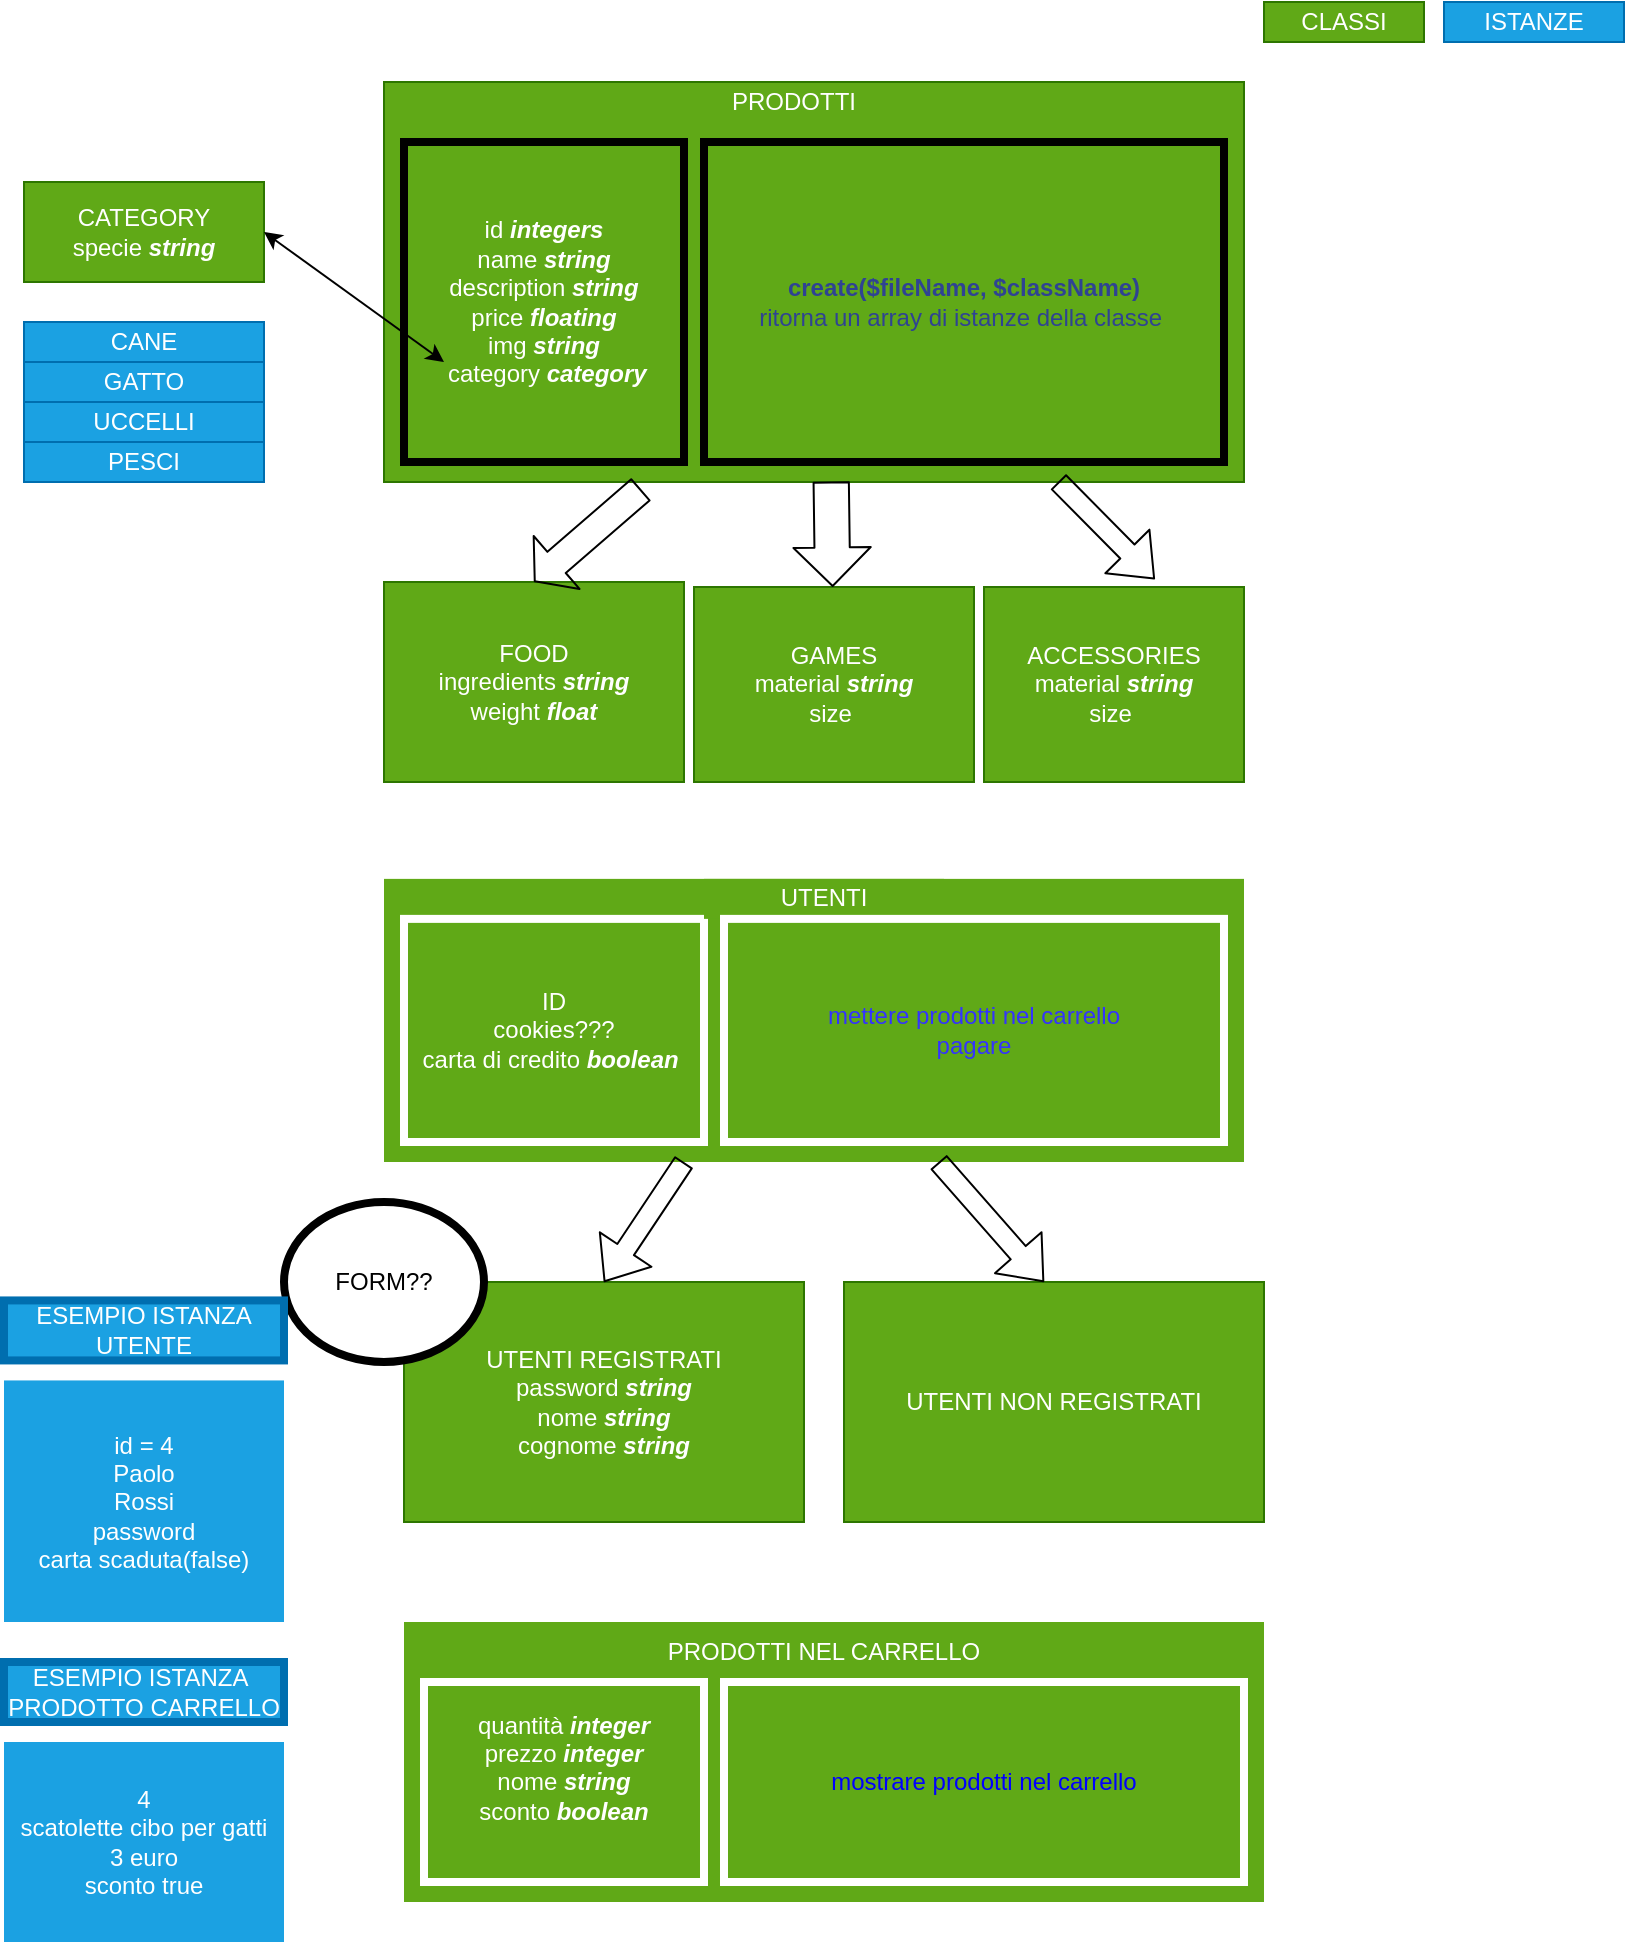 <mxfile>
    <diagram id="0DfVgZLiSyY7PZttRIFc" name="Page-1">
        <mxGraphModel dx="878" dy="662" grid="1" gridSize="10" guides="1" tooltips="1" connect="1" arrows="1" fold="1" page="1" pageScale="1" pageWidth="850" pageHeight="1100" math="0" shadow="0">
            <root>
                <mxCell id="0"/>
                <mxCell id="1" parent="0"/>
                <mxCell id="39" value="" style="rounded=0;whiteSpace=wrap;html=1;strokeColor=none;strokeWidth=3;fontColor=#ffffff;fillColor=#60a917;" parent="1" vertex="1">
                    <mxGeometry x="220" y="448.44" width="430" height="141.56" as="geometry"/>
                </mxCell>
                <mxCell id="2" value="&lt;b style=&quot;font-style: italic;&quot;&gt;&lt;br&gt;&lt;/b&gt;" style="rounded=0;whiteSpace=wrap;html=1;fillColor=#60a917;fontColor=#ffffff;strokeColor=#2D7600;" parent="1" vertex="1">
                    <mxGeometry x="220" y="50" width="430" height="200" as="geometry"/>
                </mxCell>
                <mxCell id="3" value="FOOD&lt;br&gt;ingredients &lt;b&gt;&lt;i&gt;string&lt;/i&gt;&lt;/b&gt;&lt;br&gt;weight&lt;b&gt; &lt;i style=&quot;&quot;&gt;float&lt;/i&gt;&lt;/b&gt;" style="rounded=0;whiteSpace=wrap;html=1;fillColor=#60a917;fontColor=#ffffff;strokeColor=#2D7600;" parent="1" vertex="1">
                    <mxGeometry x="220" y="300" width="150" height="100" as="geometry"/>
                </mxCell>
                <mxCell id="4" value="GAMES&lt;br&gt;material &lt;b&gt;&lt;i&gt;string&lt;/i&gt;&lt;/b&gt;&lt;br&gt;size&amp;nbsp;" style="rounded=0;whiteSpace=wrap;html=1;fillColor=#60a917;fontColor=#ffffff;strokeColor=#2D7600;" parent="1" vertex="1">
                    <mxGeometry x="375" y="302.5" width="140" height="97.5" as="geometry"/>
                </mxCell>
                <mxCell id="5" value="ACCESSORIES&lt;br&gt;material&amp;nbsp;&lt;b&gt;&lt;i&gt;string&lt;/i&gt;&lt;/b&gt;&lt;br&gt;size&amp;nbsp;" style="rounded=0;whiteSpace=wrap;html=1;fillColor=#60a917;fontColor=#ffffff;strokeColor=#2D7600;" parent="1" vertex="1">
                    <mxGeometry x="520" y="302.5" width="130" height="97.5" as="geometry"/>
                </mxCell>
                <mxCell id="6" value="CLASSI" style="rounded=0;whiteSpace=wrap;html=1;fillColor=#60a917;fontColor=#ffffff;strokeColor=#2D7600;" parent="1" vertex="1">
                    <mxGeometry x="660" y="10" width="80" height="20" as="geometry"/>
                </mxCell>
                <mxCell id="14" value="CATEGORY&lt;br&gt;specie &lt;b&gt;&lt;i&gt;string&lt;/i&gt;&lt;/b&gt;" style="rounded=0;whiteSpace=wrap;html=1;fontColor=#ffffff;fillColor=#60a917;strokeColor=#2D7600;" parent="1" vertex="1">
                    <mxGeometry x="40" y="100" width="120" height="50" as="geometry"/>
                </mxCell>
                <mxCell id="16" value="ISTANZE" style="rounded=0;whiteSpace=wrap;html=1;fontColor=#ffffff;fillColor=#1ba1e2;strokeColor=#006EAF;" parent="1" vertex="1">
                    <mxGeometry x="750" y="10" width="90" height="20" as="geometry"/>
                </mxCell>
                <mxCell id="17" value="CANE" style="rounded=0;whiteSpace=wrap;html=1;fontColor=#ffffff;fillColor=#1ba1e2;strokeColor=#006EAF;" parent="1" vertex="1">
                    <mxGeometry x="40" y="170" width="120" height="20" as="geometry"/>
                </mxCell>
                <mxCell id="18" value="GATTO" style="rounded=0;whiteSpace=wrap;html=1;fontColor=#ffffff;fillColor=#1ba1e2;strokeColor=#006EAF;" parent="1" vertex="1">
                    <mxGeometry x="40" y="190" width="120" height="20" as="geometry"/>
                </mxCell>
                <mxCell id="19" value="UCCELLI" style="rounded=0;whiteSpace=wrap;html=1;fontColor=#ffffff;fillColor=#1ba1e2;strokeColor=#006EAF;" parent="1" vertex="1">
                    <mxGeometry x="40" y="210" width="120" height="20" as="geometry"/>
                </mxCell>
                <mxCell id="20" value="PESCI" style="rounded=0;whiteSpace=wrap;html=1;fontColor=#ffffff;fillColor=#1ba1e2;strokeColor=#006EAF;" parent="1" vertex="1">
                    <mxGeometry x="40" y="230" width="120" height="20" as="geometry"/>
                </mxCell>
                <mxCell id="21" value="ID&lt;br&gt;cookies???&lt;br&gt;carta di credito &lt;b&gt;&lt;i&gt;boolean&lt;/i&gt;&lt;/b&gt;&amp;nbsp;" style="rounded=0;whiteSpace=wrap;html=1;fontColor=#ffffff;fillColor=#60a917;strokeColor=#FFFFFF;perimeterSpacing=3;strokeWidth=4;" parent="1" vertex="1">
                    <mxGeometry x="230" y="468.44" width="150" height="111.56" as="geometry"/>
                </mxCell>
                <mxCell id="22" value="UTENTI REGISTRATI&lt;br&gt;password &lt;b&gt;&lt;i&gt;string&lt;/i&gt;&lt;/b&gt;&lt;br&gt;nome &lt;i&gt;&lt;b&gt;string&lt;/b&gt;&lt;/i&gt;&lt;br&gt;cognome &lt;b&gt;&lt;i&gt;string&lt;/i&gt;&lt;/b&gt;" style="rounded=0;whiteSpace=wrap;html=1;fontColor=#ffffff;fillColor=#60a917;strokeColor=#2D7600;" parent="1" vertex="1">
                    <mxGeometry x="230" y="650" width="200" height="120" as="geometry"/>
                </mxCell>
                <mxCell id="23" value="UTENTI NON REGISTRATI" style="rounded=0;whiteSpace=wrap;html=1;fontColor=#ffffff;fillColor=#60a917;strokeColor=#2D7600;" parent="1" vertex="1">
                    <mxGeometry x="450" y="650" width="210" height="120" as="geometry"/>
                </mxCell>
                <mxCell id="28" value="id&amp;nbsp;&lt;i&gt;&lt;b&gt;integers&lt;/b&gt;&lt;/i&gt;&lt;br&gt;name&amp;nbsp;&lt;i&gt;&lt;b&gt;string&lt;/b&gt;&lt;/i&gt;&lt;br&gt;description&amp;nbsp;&lt;i&gt;&lt;b&gt;string&lt;/b&gt;&lt;/i&gt;&lt;br&gt;price&amp;nbsp;&lt;i&gt;&lt;b&gt;floating&lt;/b&gt;&lt;br&gt;&lt;/i&gt;img&amp;nbsp;&lt;b style=&quot;font-style: italic;&quot;&gt;string&lt;br&gt;&amp;nbsp;&lt;/b&gt;category&amp;nbsp;&lt;b style=&quot;font-style: italic;&quot;&gt;category&lt;/b&gt;" style="rounded=0;whiteSpace=wrap;html=1;fontColor=#ffffff;fillColor=#60a917;strokeColor=default;strokeWidth=4;perimeterSpacing=7;" parent="1" vertex="1">
                    <mxGeometry x="230" y="80" width="140" height="160" as="geometry"/>
                </mxCell>
                <mxCell id="29" value="&lt;font color=&quot;#2f4393&quot;&gt;&lt;b&gt;create($fileName, $className)&lt;/b&gt;&lt;br&gt;ritorna un array di istanze della classe&amp;nbsp;&lt;br&gt;&lt;/font&gt;" style="rounded=0;whiteSpace=wrap;html=1;fontColor=#ffffff;fillColor=#60a917;strokeColor=default;strokeWidth=4;perimeterSpacing=7;" parent="1" vertex="1">
                    <mxGeometry x="380" y="80" width="260" height="160" as="geometry"/>
                </mxCell>
                <mxCell id="32" value="PRODOTTI" style="rounded=0;whiteSpace=wrap;html=1;strokeColor=none;strokeWidth=4;fontColor=#ffffff;fillColor=#60a917;movable=0;resizable=0;rotatable=0;deletable=0;editable=0;connectable=0;" parent="1" vertex="1">
                    <mxGeometry x="365" y="60" width="120" as="geometry"/>
                </mxCell>
                <mxCell id="34" value="" style="endArrow=classic;startArrow=classic;html=1;fontColor=#FFFFFF;exitX=1;exitY=0.5;exitDx=0;exitDy=0;" parent="1" source="14" edge="1">
                    <mxGeometry width="50" height="50" relative="1" as="geometry">
                        <mxPoint x="210" y="210" as="sourcePoint"/>
                        <mxPoint x="250" y="190" as="targetPoint"/>
                    </mxGeometry>
                </mxCell>
                <mxCell id="36" value="" style="shape=flexArrow;endArrow=classic;html=1;fontColor=#FFFFFF;width=14;endSize=4.48;exitX=0.299;exitY=1.018;exitDx=0;exitDy=0;exitPerimeter=0;entryX=0.5;entryY=0;entryDx=0;entryDy=0;" parent="1" target="3" edge="1" source="2">
                    <mxGeometry width="50" height="50" relative="1" as="geometry">
                        <mxPoint x="360" y="260" as="sourcePoint"/>
                        <mxPoint x="270" y="278.44" as="targetPoint"/>
                        <Array as="points"/>
                    </mxGeometry>
                </mxCell>
                <mxCell id="37" value="" style="shape=flexArrow;endArrow=classic;html=1;fontColor=#FFFFFF;width=17.647;endSize=6.082;exitX=0.52;exitY=0.999;exitDx=0;exitDy=0;exitPerimeter=0;" parent="1" target="4" edge="1" source="2">
                    <mxGeometry width="50" height="50" relative="1" as="geometry">
                        <mxPoint x="460" y="250" as="sourcePoint"/>
                        <mxPoint x="260" y="160" as="targetPoint"/>
                    </mxGeometry>
                </mxCell>
                <mxCell id="38" value="" style="shape=flexArrow;endArrow=classic;html=1;fontColor=#FFFFFF;entryX=0.657;entryY=-0.04;entryDx=0;entryDy=0;entryPerimeter=0;exitX=0.784;exitY=0.999;exitDx=0;exitDy=0;exitPerimeter=0;" parent="1" edge="1" target="5" source="2">
                    <mxGeometry width="50" height="50" relative="1" as="geometry">
                        <mxPoint x="560" y="250" as="sourcePoint"/>
                        <mxPoint x="620" y="328.44" as="targetPoint"/>
                    </mxGeometry>
                </mxCell>
                <mxCell id="40" value="UTENTI" style="rounded=0;whiteSpace=wrap;html=1;strokeColor=none;strokeWidth=3;fontColor=#ffffff;fillColor=#60a917;" parent="1" vertex="1">
                    <mxGeometry x="380" y="448.44" width="120" height="20" as="geometry"/>
                </mxCell>
                <mxCell id="41" value="&lt;font color=&quot;#3333ff&quot;&gt;mettere prodotti nel carrello&lt;br&gt;pagare&lt;br&gt;&lt;/font&gt;" style="rounded=0;whiteSpace=wrap;html=1;strokeColor=#FFFFFF;strokeWidth=4;fontColor=#ffffff;fillColor=#60a917;" parent="1" vertex="1">
                    <mxGeometry x="390" y="468.44" width="250" height="111.56" as="geometry"/>
                </mxCell>
                <mxCell id="42" value="" style="shape=flexArrow;endArrow=classic;html=1;fontColor=#FFFFFF;entryX=0.5;entryY=0;entryDx=0;entryDy=0;" parent="1" target="22" edge="1">
                    <mxGeometry width="50" height="50" relative="1" as="geometry">
                        <mxPoint x="370" y="590" as="sourcePoint"/>
                        <mxPoint x="320" y="640" as="targetPoint"/>
                    </mxGeometry>
                </mxCell>
                <mxCell id="43" value="" style="shape=flexArrow;endArrow=classic;html=1;fontColor=#FFFFFF;" parent="1" source="39" edge="1">
                    <mxGeometry width="50" height="50" relative="1" as="geometry">
                        <mxPoint x="475" y="558.44" as="sourcePoint"/>
                        <mxPoint x="550" y="650" as="targetPoint"/>
                    </mxGeometry>
                </mxCell>
                <mxCell id="44" value="" style="rounded=0;whiteSpace=wrap;html=1;strokeColor=none;strokeWidth=3;fontColor=#ffffff;fillColor=#60a917;" vertex="1" parent="1">
                    <mxGeometry x="230" y="820" width="430" height="140" as="geometry"/>
                </mxCell>
                <mxCell id="45" value="quantità &lt;i style=&quot;font-weight: bold;&quot;&gt;integer&lt;/i&gt;&lt;br&gt;prezzo&amp;nbsp;&lt;i style=&quot;font-weight: bold;&quot;&gt;integer&lt;/i&gt;&lt;br&gt;nome&amp;nbsp;&lt;b style=&quot;font-style: italic;&quot;&gt;string&lt;/b&gt;&lt;br&gt;sconto&lt;i style=&quot;font-weight: bold;&quot;&gt; boolean&lt;br&gt;&lt;br&gt;&lt;/i&gt;" style="rounded=0;whiteSpace=wrap;html=1;fontColor=#ffffff;fillColor=#60a917;strokeColor=#FFFFFF;perimeterSpacing=3;strokeWidth=4;" vertex="1" parent="1">
                    <mxGeometry x="240" y="850" width="140" height="100" as="geometry"/>
                </mxCell>
                <mxCell id="46" value="PRODOTTI NEL CARRELLO" style="rounded=0;whiteSpace=wrap;html=1;strokeColor=none;strokeWidth=3;fontColor=#ffffff;fillColor=#60a917;" vertex="1" parent="1">
                    <mxGeometry x="355" y="830" width="170" height="10" as="geometry"/>
                </mxCell>
                <mxCell id="47" value="&lt;font color=&quot;#0000ff&quot;&gt;mostrare prodotti nel carrello&lt;/font&gt;" style="rounded=0;whiteSpace=wrap;html=1;strokeColor=#FFFFFF;strokeWidth=4;fontColor=#ffffff;fillColor=#60a917;" vertex="1" parent="1">
                    <mxGeometry x="390" y="850" width="260" height="100" as="geometry"/>
                </mxCell>
                <mxCell id="48" value="FORM??" style="ellipse;whiteSpace=wrap;html=1;strokeWidth=4;" vertex="1" parent="1">
                    <mxGeometry x="170" y="610" width="100" height="80" as="geometry"/>
                </mxCell>
                <mxCell id="49" value="id = 4&lt;br&gt;Paolo &lt;br&gt;Rossi&lt;br&gt;password&lt;br&gt;carta scaduta(false)" style="rounded=0;whiteSpace=wrap;html=1;strokeWidth=4;fontColor=#ffffff;strokeColor=none;fillColor=#1ba1e2;" vertex="1" parent="1">
                    <mxGeometry x="30" y="699.22" width="140" height="120.78" as="geometry"/>
                </mxCell>
                <mxCell id="53" value="ESEMPIO ISTANZA UTENTE" style="rounded=0;whiteSpace=wrap;html=1;strokeWidth=4;fontColor=#ffffff;fillColor=#1ba1e2;strokeColor=#006EAF;" vertex="1" parent="1">
                    <mxGeometry x="30" y="659.22" width="140" height="30" as="geometry"/>
                </mxCell>
                <mxCell id="54" value="4 &lt;br&gt;scatolette cibo per gatti&lt;br&gt;3 euro&lt;br&gt;sconto true&lt;br&gt;" style="rounded=0;whiteSpace=wrap;html=1;strokeWidth=4;fontColor=#ffffff;strokeColor=none;fillColor=#1ba1e2;" vertex="1" parent="1">
                    <mxGeometry x="30" y="880" width="140" height="100" as="geometry"/>
                </mxCell>
                <mxCell id="55" value="ESEMPIO ISTANZA&amp;nbsp;&lt;br&gt;PRODOTTO CARRELLO" style="rounded=0;whiteSpace=wrap;html=1;strokeWidth=4;fontColor=#ffffff;fillColor=#1ba1e2;strokeColor=#006EAF;" vertex="1" parent="1">
                    <mxGeometry x="30" y="840" width="140" height="30" as="geometry"/>
                </mxCell>
            </root>
        </mxGraphModel>
    </diagram>
</mxfile>